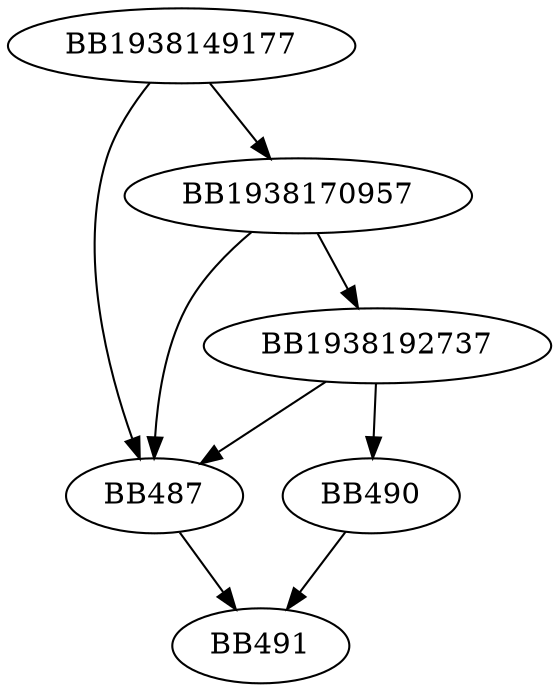 digraph G{
	BB1938149177->BB487;
	BB1938149177->BB1938170957;
	BB1938170957->BB487;
	BB1938170957->BB1938192737;
	BB1938192737->BB487;
	BB1938192737->BB490;
	BB490->BB491;
	BB487->BB491;
}
